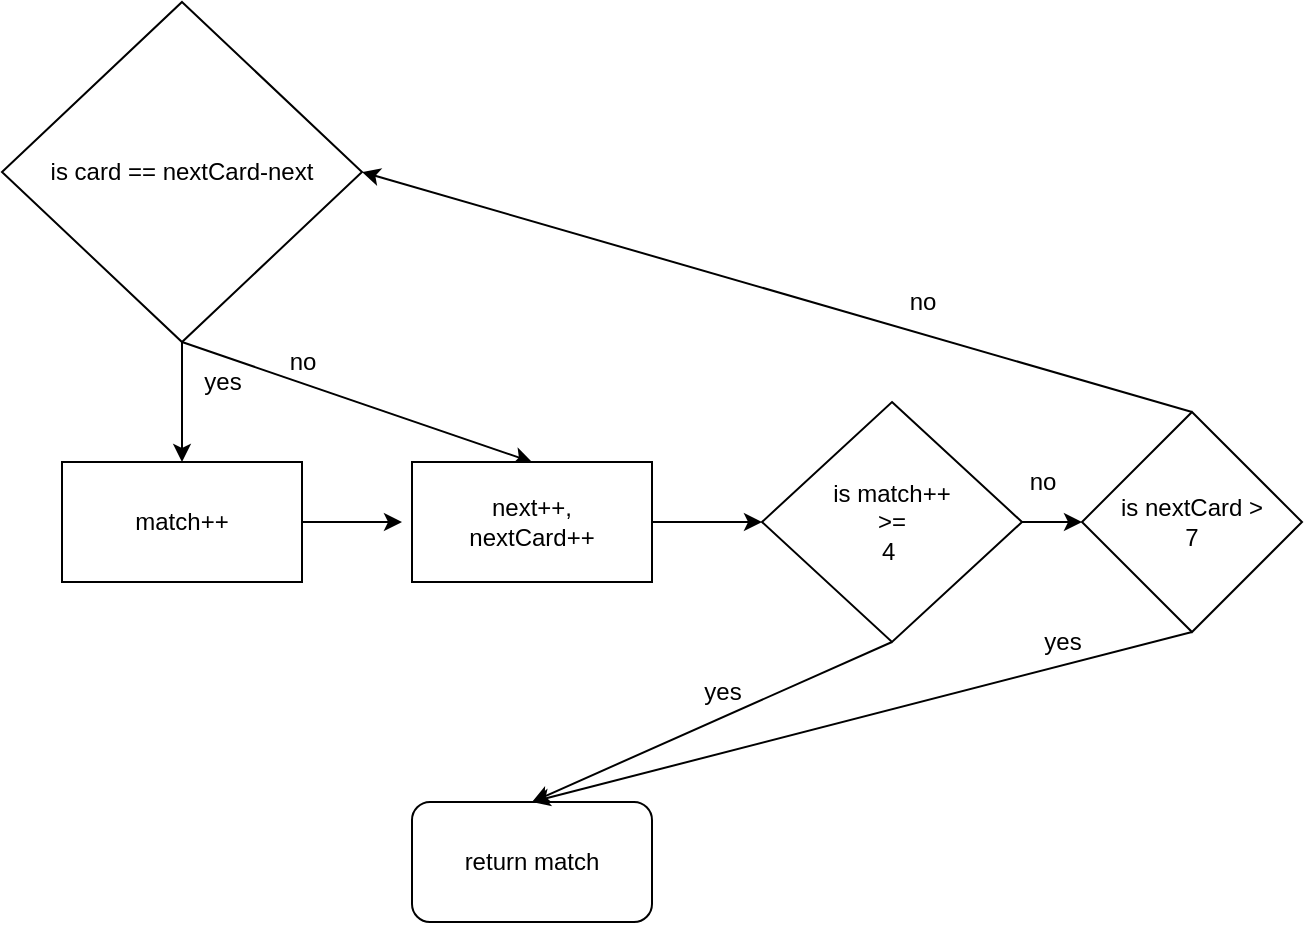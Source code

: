 <mxfile>
    <diagram id="NIQC-xpPPNATJizY4GWL" name="Page-1">
        <mxGraphModel dx="1189" dy="470" grid="1" gridSize="10" guides="1" tooltips="1" connect="1" arrows="1" fold="1" page="1" pageScale="1" pageWidth="850" pageHeight="1100" math="0" shadow="0">
            <root>
                <mxCell id="0"/>
                <mxCell id="1" parent="0"/>
                <mxCell id="8" style="edgeStyle=none;html=1;exitX=0.5;exitY=1;exitDx=0;exitDy=0;" edge="1" parent="1" source="6" target="7">
                    <mxGeometry relative="1" as="geometry"/>
                </mxCell>
                <mxCell id="13" style="edgeStyle=none;html=1;exitX=0.5;exitY=1;exitDx=0;exitDy=0;entryX=0.5;entryY=0;entryDx=0;entryDy=0;" edge="1" parent="1" source="6" target="10">
                    <mxGeometry relative="1" as="geometry"/>
                </mxCell>
                <mxCell id="6" value="is card == nextCard-next" style="rhombus;whiteSpace=wrap;html=1;" vertex="1" parent="1">
                    <mxGeometry x="220" y="80" width="180" height="170" as="geometry"/>
                </mxCell>
                <mxCell id="11" style="edgeStyle=none;html=1;exitX=1;exitY=0.5;exitDx=0;exitDy=0;" edge="1" parent="1" source="7">
                    <mxGeometry relative="1" as="geometry">
                        <mxPoint x="420" y="340" as="targetPoint"/>
                    </mxGeometry>
                </mxCell>
                <mxCell id="7" value="match++" style="whiteSpace=wrap;html=1;" vertex="1" parent="1">
                    <mxGeometry x="250" y="310" width="120" height="60" as="geometry"/>
                </mxCell>
                <mxCell id="9" value="yes" style="text;html=1;align=center;verticalAlign=middle;resizable=0;points=[];autosize=1;strokeColor=none;fillColor=none;" vertex="1" parent="1">
                    <mxGeometry x="310" y="255" width="40" height="30" as="geometry"/>
                </mxCell>
                <mxCell id="19" style="edgeStyle=none;html=1;exitX=1;exitY=0.5;exitDx=0;exitDy=0;entryX=0;entryY=0.5;entryDx=0;entryDy=0;" edge="1" parent="1" source="10" target="18">
                    <mxGeometry relative="1" as="geometry"/>
                </mxCell>
                <mxCell id="10" value="next++,&lt;br&gt;nextCard++" style="whiteSpace=wrap;html=1;" vertex="1" parent="1">
                    <mxGeometry x="425" y="310" width="120" height="60" as="geometry"/>
                </mxCell>
                <mxCell id="14" value="no" style="text;html=1;align=center;verticalAlign=middle;resizable=0;points=[];autosize=1;strokeColor=none;fillColor=none;" vertex="1" parent="1">
                    <mxGeometry x="350" y="245" width="40" height="30" as="geometry"/>
                </mxCell>
                <mxCell id="24" style="edgeStyle=none;html=1;exitX=0.5;exitY=1;exitDx=0;exitDy=0;entryX=0.5;entryY=0;entryDx=0;entryDy=0;" edge="1" parent="1" source="18" target="23">
                    <mxGeometry relative="1" as="geometry"/>
                </mxCell>
                <mxCell id="29" style="edgeStyle=none;html=1;exitX=1;exitY=0.5;exitDx=0;exitDy=0;" edge="1" parent="1" source="18" target="26">
                    <mxGeometry relative="1" as="geometry"/>
                </mxCell>
                <mxCell id="18" value="is match++&lt;br&gt;&amp;gt;=&lt;br&gt;4&amp;nbsp;" style="rhombus;whiteSpace=wrap;html=1;" vertex="1" parent="1">
                    <mxGeometry x="600" y="280" width="130" height="120" as="geometry"/>
                </mxCell>
                <mxCell id="23" value="return match" style="rounded=1;whiteSpace=wrap;html=1;" vertex="1" parent="1">
                    <mxGeometry x="425" y="480" width="120" height="60" as="geometry"/>
                </mxCell>
                <mxCell id="25" value="yes" style="text;html=1;align=center;verticalAlign=middle;resizable=0;points=[];autosize=1;strokeColor=none;fillColor=none;" vertex="1" parent="1">
                    <mxGeometry x="560" y="410" width="40" height="30" as="geometry"/>
                </mxCell>
                <mxCell id="27" style="edgeStyle=none;html=1;exitX=0.5;exitY=1;exitDx=0;exitDy=0;entryX=0.5;entryY=0;entryDx=0;entryDy=0;" edge="1" parent="1" source="26" target="23">
                    <mxGeometry relative="1" as="geometry"/>
                </mxCell>
                <mxCell id="31" style="edgeStyle=none;html=1;exitX=0.5;exitY=0;exitDx=0;exitDy=0;entryX=1;entryY=0.5;entryDx=0;entryDy=0;" edge="1" parent="1" source="26" target="6">
                    <mxGeometry relative="1" as="geometry"/>
                </mxCell>
                <mxCell id="26" value="is nextCard &amp;gt;&lt;br&gt;7" style="rhombus;whiteSpace=wrap;html=1;" vertex="1" parent="1">
                    <mxGeometry x="760" y="285" width="110" height="110" as="geometry"/>
                </mxCell>
                <mxCell id="28" value="yes" style="text;html=1;align=center;verticalAlign=middle;resizable=0;points=[];autosize=1;strokeColor=none;fillColor=none;" vertex="1" parent="1">
                    <mxGeometry x="730" y="385" width="40" height="30" as="geometry"/>
                </mxCell>
                <mxCell id="30" value="no" style="text;html=1;align=center;verticalAlign=middle;resizable=0;points=[];autosize=1;strokeColor=none;fillColor=none;" vertex="1" parent="1">
                    <mxGeometry x="720" y="305" width="40" height="30" as="geometry"/>
                </mxCell>
                <mxCell id="32" value="no&lt;br&gt;" style="text;html=1;align=center;verticalAlign=middle;resizable=0;points=[];autosize=1;strokeColor=none;fillColor=none;" vertex="1" parent="1">
                    <mxGeometry x="660" y="215" width="40" height="30" as="geometry"/>
                </mxCell>
            </root>
        </mxGraphModel>
    </diagram>
</mxfile>